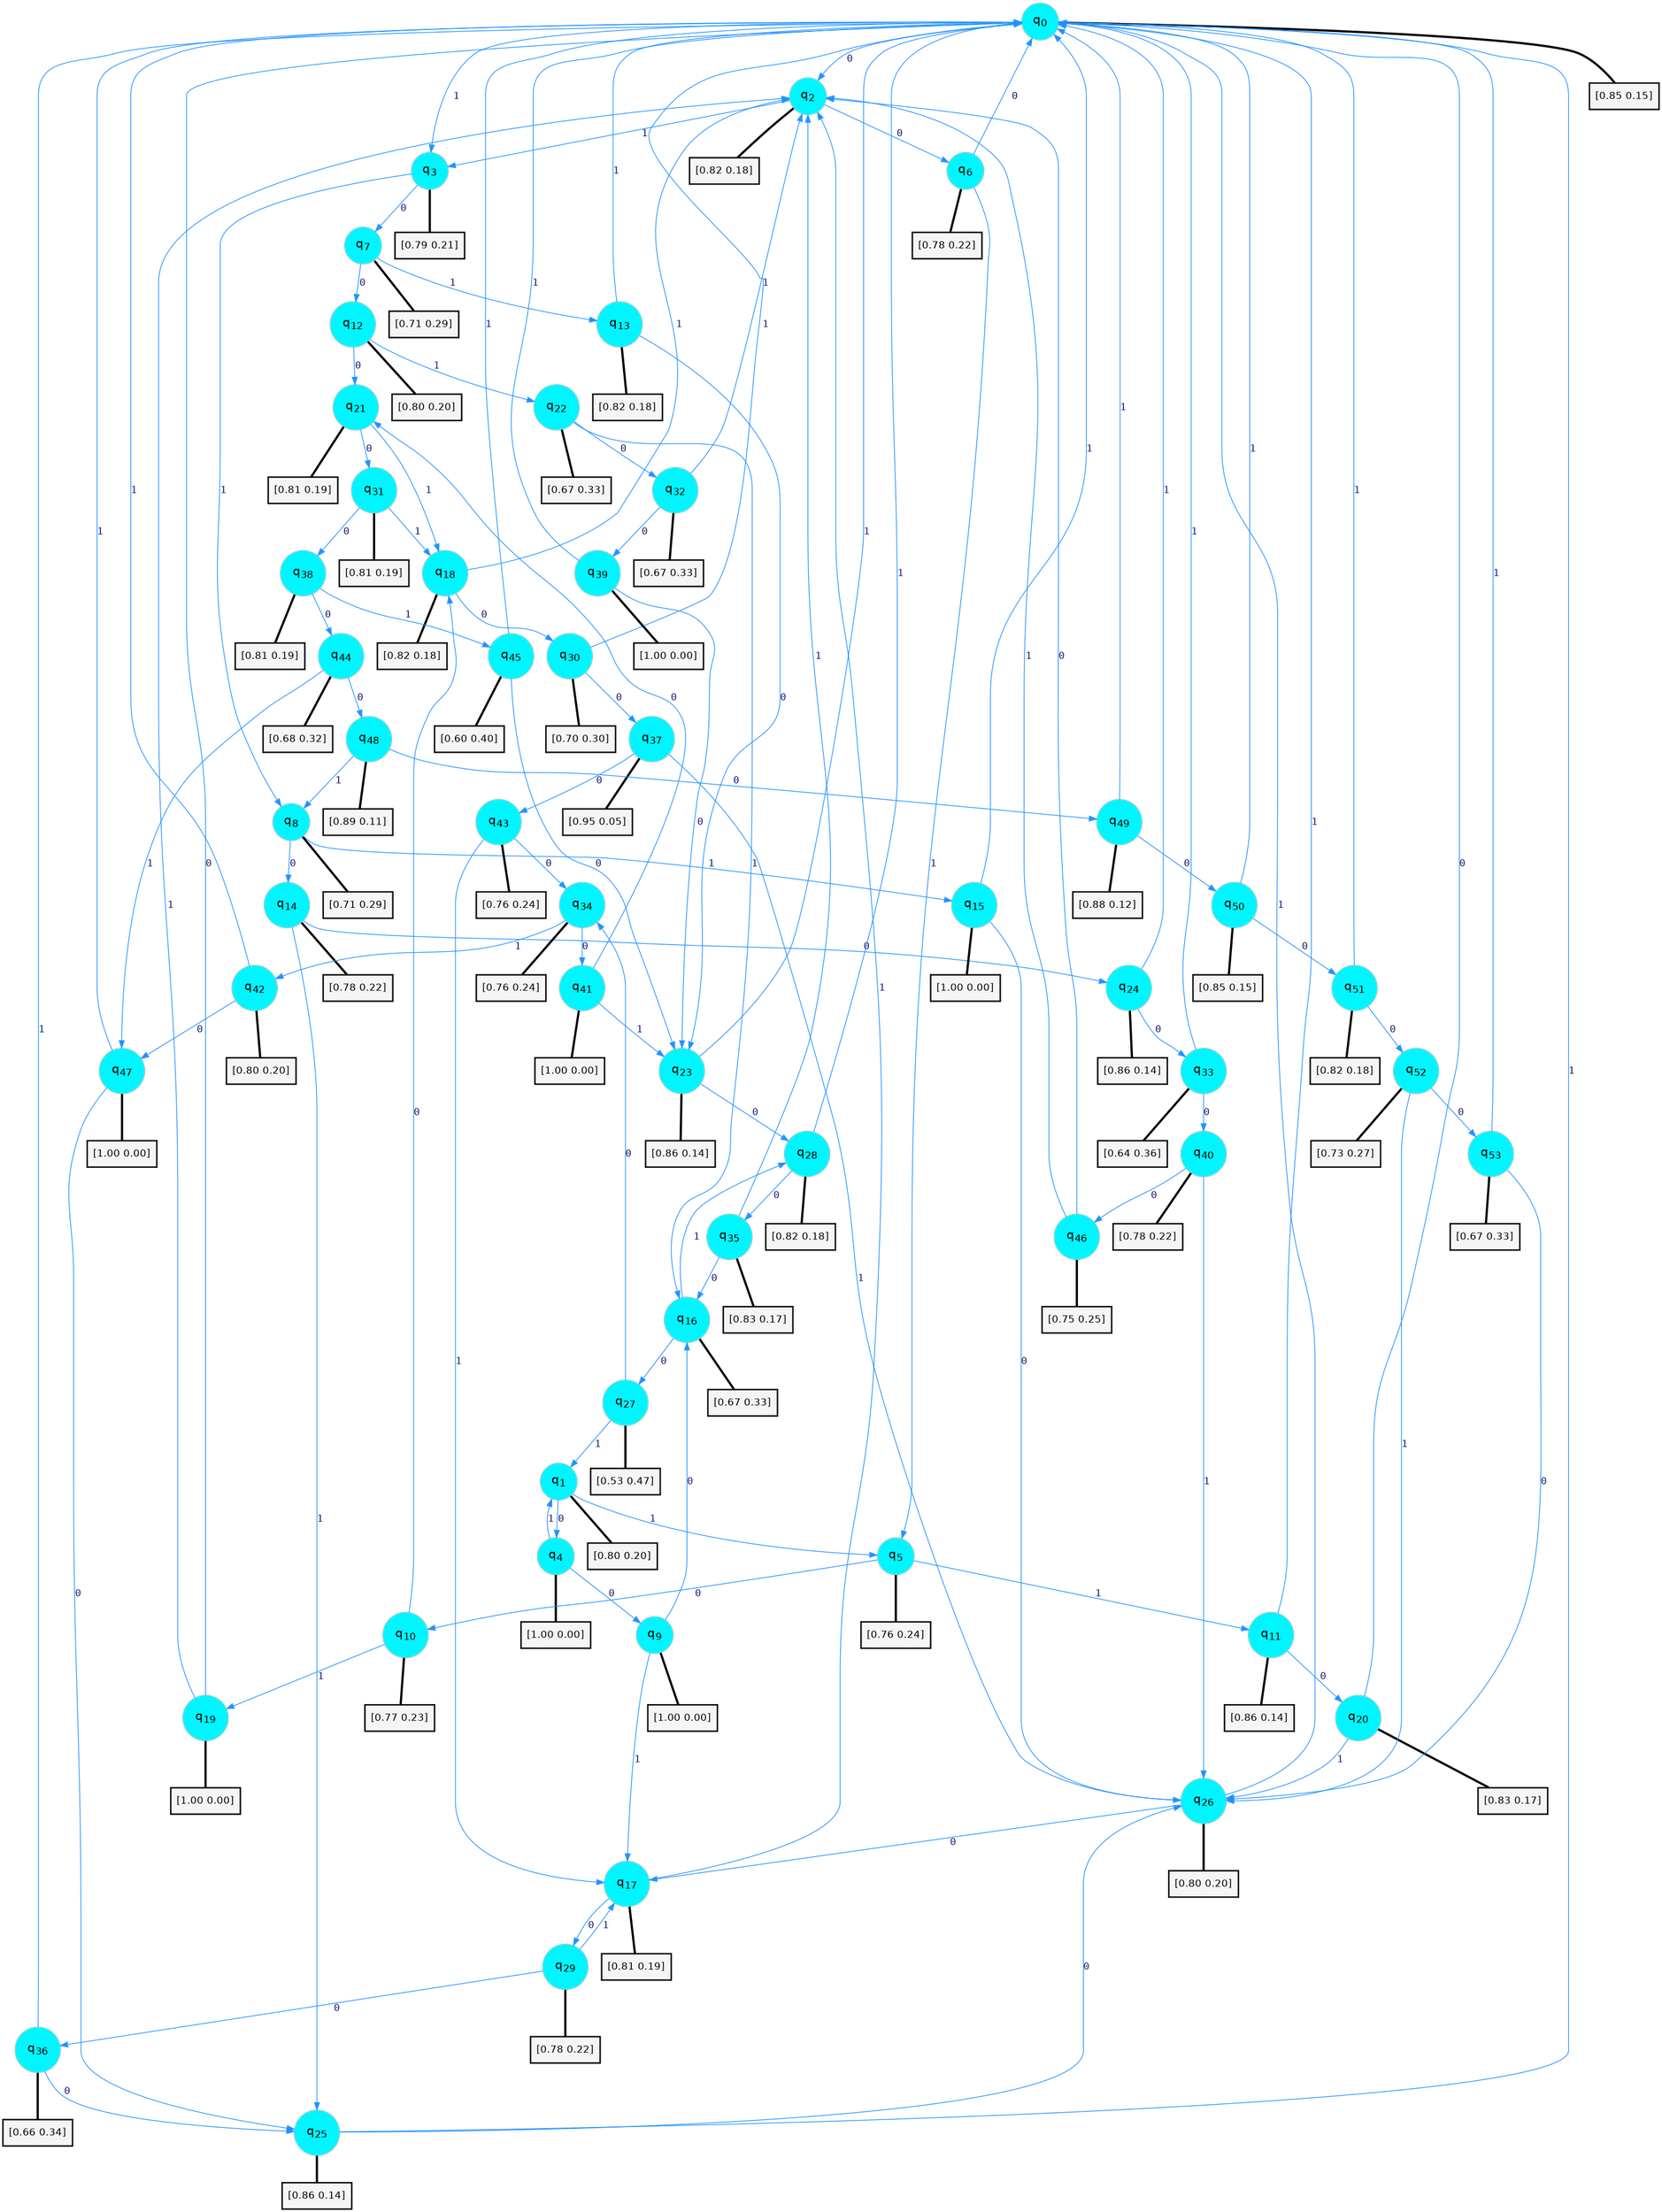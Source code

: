 digraph G {
graph [
bgcolor=transparent, dpi=300, rankdir=TD, size="40,25"];
node [
color=gray, fillcolor=turquoise1, fontcolor=black, fontname=Helvetica, fontsize=16, fontweight=bold, shape=circle, style=filled];
edge [
arrowsize=1, color=dodgerblue1, fontcolor=midnightblue, fontname=courier, fontweight=bold, penwidth=1, style=solid, weight=20];
0[label=<q<SUB>0</SUB>>];
1[label=<q<SUB>1</SUB>>];
2[label=<q<SUB>2</SUB>>];
3[label=<q<SUB>3</SUB>>];
4[label=<q<SUB>4</SUB>>];
5[label=<q<SUB>5</SUB>>];
6[label=<q<SUB>6</SUB>>];
7[label=<q<SUB>7</SUB>>];
8[label=<q<SUB>8</SUB>>];
9[label=<q<SUB>9</SUB>>];
10[label=<q<SUB>10</SUB>>];
11[label=<q<SUB>11</SUB>>];
12[label=<q<SUB>12</SUB>>];
13[label=<q<SUB>13</SUB>>];
14[label=<q<SUB>14</SUB>>];
15[label=<q<SUB>15</SUB>>];
16[label=<q<SUB>16</SUB>>];
17[label=<q<SUB>17</SUB>>];
18[label=<q<SUB>18</SUB>>];
19[label=<q<SUB>19</SUB>>];
20[label=<q<SUB>20</SUB>>];
21[label=<q<SUB>21</SUB>>];
22[label=<q<SUB>22</SUB>>];
23[label=<q<SUB>23</SUB>>];
24[label=<q<SUB>24</SUB>>];
25[label=<q<SUB>25</SUB>>];
26[label=<q<SUB>26</SUB>>];
27[label=<q<SUB>27</SUB>>];
28[label=<q<SUB>28</SUB>>];
29[label=<q<SUB>29</SUB>>];
30[label=<q<SUB>30</SUB>>];
31[label=<q<SUB>31</SUB>>];
32[label=<q<SUB>32</SUB>>];
33[label=<q<SUB>33</SUB>>];
34[label=<q<SUB>34</SUB>>];
35[label=<q<SUB>35</SUB>>];
36[label=<q<SUB>36</SUB>>];
37[label=<q<SUB>37</SUB>>];
38[label=<q<SUB>38</SUB>>];
39[label=<q<SUB>39</SUB>>];
40[label=<q<SUB>40</SUB>>];
41[label=<q<SUB>41</SUB>>];
42[label=<q<SUB>42</SUB>>];
43[label=<q<SUB>43</SUB>>];
44[label=<q<SUB>44</SUB>>];
45[label=<q<SUB>45</SUB>>];
46[label=<q<SUB>46</SUB>>];
47[label=<q<SUB>47</SUB>>];
48[label=<q<SUB>48</SUB>>];
49[label=<q<SUB>49</SUB>>];
50[label=<q<SUB>50</SUB>>];
51[label=<q<SUB>51</SUB>>];
52[label=<q<SUB>52</SUB>>];
53[label=<q<SUB>53</SUB>>];
54[label="[0.85 0.15]", shape=box,fontcolor=black, fontname=Helvetica, fontsize=14, penwidth=2, fillcolor=whitesmoke,color=black];
55[label="[0.80 0.20]", shape=box,fontcolor=black, fontname=Helvetica, fontsize=14, penwidth=2, fillcolor=whitesmoke,color=black];
56[label="[0.82 0.18]", shape=box,fontcolor=black, fontname=Helvetica, fontsize=14, penwidth=2, fillcolor=whitesmoke,color=black];
57[label="[0.79 0.21]", shape=box,fontcolor=black, fontname=Helvetica, fontsize=14, penwidth=2, fillcolor=whitesmoke,color=black];
58[label="[1.00 0.00]", shape=box,fontcolor=black, fontname=Helvetica, fontsize=14, penwidth=2, fillcolor=whitesmoke,color=black];
59[label="[0.76 0.24]", shape=box,fontcolor=black, fontname=Helvetica, fontsize=14, penwidth=2, fillcolor=whitesmoke,color=black];
60[label="[0.78 0.22]", shape=box,fontcolor=black, fontname=Helvetica, fontsize=14, penwidth=2, fillcolor=whitesmoke,color=black];
61[label="[0.71 0.29]", shape=box,fontcolor=black, fontname=Helvetica, fontsize=14, penwidth=2, fillcolor=whitesmoke,color=black];
62[label="[0.71 0.29]", shape=box,fontcolor=black, fontname=Helvetica, fontsize=14, penwidth=2, fillcolor=whitesmoke,color=black];
63[label="[1.00 0.00]", shape=box,fontcolor=black, fontname=Helvetica, fontsize=14, penwidth=2, fillcolor=whitesmoke,color=black];
64[label="[0.77 0.23]", shape=box,fontcolor=black, fontname=Helvetica, fontsize=14, penwidth=2, fillcolor=whitesmoke,color=black];
65[label="[0.86 0.14]", shape=box,fontcolor=black, fontname=Helvetica, fontsize=14, penwidth=2, fillcolor=whitesmoke,color=black];
66[label="[0.80 0.20]", shape=box,fontcolor=black, fontname=Helvetica, fontsize=14, penwidth=2, fillcolor=whitesmoke,color=black];
67[label="[0.82 0.18]", shape=box,fontcolor=black, fontname=Helvetica, fontsize=14, penwidth=2, fillcolor=whitesmoke,color=black];
68[label="[0.78 0.22]", shape=box,fontcolor=black, fontname=Helvetica, fontsize=14, penwidth=2, fillcolor=whitesmoke,color=black];
69[label="[1.00 0.00]", shape=box,fontcolor=black, fontname=Helvetica, fontsize=14, penwidth=2, fillcolor=whitesmoke,color=black];
70[label="[0.67 0.33]", shape=box,fontcolor=black, fontname=Helvetica, fontsize=14, penwidth=2, fillcolor=whitesmoke,color=black];
71[label="[0.81 0.19]", shape=box,fontcolor=black, fontname=Helvetica, fontsize=14, penwidth=2, fillcolor=whitesmoke,color=black];
72[label="[0.82 0.18]", shape=box,fontcolor=black, fontname=Helvetica, fontsize=14, penwidth=2, fillcolor=whitesmoke,color=black];
73[label="[1.00 0.00]", shape=box,fontcolor=black, fontname=Helvetica, fontsize=14, penwidth=2, fillcolor=whitesmoke,color=black];
74[label="[0.83 0.17]", shape=box,fontcolor=black, fontname=Helvetica, fontsize=14, penwidth=2, fillcolor=whitesmoke,color=black];
75[label="[0.81 0.19]", shape=box,fontcolor=black, fontname=Helvetica, fontsize=14, penwidth=2, fillcolor=whitesmoke,color=black];
76[label="[0.67 0.33]", shape=box,fontcolor=black, fontname=Helvetica, fontsize=14, penwidth=2, fillcolor=whitesmoke,color=black];
77[label="[0.86 0.14]", shape=box,fontcolor=black, fontname=Helvetica, fontsize=14, penwidth=2, fillcolor=whitesmoke,color=black];
78[label="[0.86 0.14]", shape=box,fontcolor=black, fontname=Helvetica, fontsize=14, penwidth=2, fillcolor=whitesmoke,color=black];
79[label="[0.86 0.14]", shape=box,fontcolor=black, fontname=Helvetica, fontsize=14, penwidth=2, fillcolor=whitesmoke,color=black];
80[label="[0.80 0.20]", shape=box,fontcolor=black, fontname=Helvetica, fontsize=14, penwidth=2, fillcolor=whitesmoke,color=black];
81[label="[0.53 0.47]", shape=box,fontcolor=black, fontname=Helvetica, fontsize=14, penwidth=2, fillcolor=whitesmoke,color=black];
82[label="[0.82 0.18]", shape=box,fontcolor=black, fontname=Helvetica, fontsize=14, penwidth=2, fillcolor=whitesmoke,color=black];
83[label="[0.78 0.22]", shape=box,fontcolor=black, fontname=Helvetica, fontsize=14, penwidth=2, fillcolor=whitesmoke,color=black];
84[label="[0.70 0.30]", shape=box,fontcolor=black, fontname=Helvetica, fontsize=14, penwidth=2, fillcolor=whitesmoke,color=black];
85[label="[0.81 0.19]", shape=box,fontcolor=black, fontname=Helvetica, fontsize=14, penwidth=2, fillcolor=whitesmoke,color=black];
86[label="[0.67 0.33]", shape=box,fontcolor=black, fontname=Helvetica, fontsize=14, penwidth=2, fillcolor=whitesmoke,color=black];
87[label="[0.64 0.36]", shape=box,fontcolor=black, fontname=Helvetica, fontsize=14, penwidth=2, fillcolor=whitesmoke,color=black];
88[label="[0.76 0.24]", shape=box,fontcolor=black, fontname=Helvetica, fontsize=14, penwidth=2, fillcolor=whitesmoke,color=black];
89[label="[0.83 0.17]", shape=box,fontcolor=black, fontname=Helvetica, fontsize=14, penwidth=2, fillcolor=whitesmoke,color=black];
90[label="[0.66 0.34]", shape=box,fontcolor=black, fontname=Helvetica, fontsize=14, penwidth=2, fillcolor=whitesmoke,color=black];
91[label="[0.95 0.05]", shape=box,fontcolor=black, fontname=Helvetica, fontsize=14, penwidth=2, fillcolor=whitesmoke,color=black];
92[label="[0.81 0.19]", shape=box,fontcolor=black, fontname=Helvetica, fontsize=14, penwidth=2, fillcolor=whitesmoke,color=black];
93[label="[1.00 0.00]", shape=box,fontcolor=black, fontname=Helvetica, fontsize=14, penwidth=2, fillcolor=whitesmoke,color=black];
94[label="[0.78 0.22]", shape=box,fontcolor=black, fontname=Helvetica, fontsize=14, penwidth=2, fillcolor=whitesmoke,color=black];
95[label="[1.00 0.00]", shape=box,fontcolor=black, fontname=Helvetica, fontsize=14, penwidth=2, fillcolor=whitesmoke,color=black];
96[label="[0.80 0.20]", shape=box,fontcolor=black, fontname=Helvetica, fontsize=14, penwidth=2, fillcolor=whitesmoke,color=black];
97[label="[0.76 0.24]", shape=box,fontcolor=black, fontname=Helvetica, fontsize=14, penwidth=2, fillcolor=whitesmoke,color=black];
98[label="[0.68 0.32]", shape=box,fontcolor=black, fontname=Helvetica, fontsize=14, penwidth=2, fillcolor=whitesmoke,color=black];
99[label="[0.60 0.40]", shape=box,fontcolor=black, fontname=Helvetica, fontsize=14, penwidth=2, fillcolor=whitesmoke,color=black];
100[label="[0.75 0.25]", shape=box,fontcolor=black, fontname=Helvetica, fontsize=14, penwidth=2, fillcolor=whitesmoke,color=black];
101[label="[1.00 0.00]", shape=box,fontcolor=black, fontname=Helvetica, fontsize=14, penwidth=2, fillcolor=whitesmoke,color=black];
102[label="[0.89 0.11]", shape=box,fontcolor=black, fontname=Helvetica, fontsize=14, penwidth=2, fillcolor=whitesmoke,color=black];
103[label="[0.88 0.12]", shape=box,fontcolor=black, fontname=Helvetica, fontsize=14, penwidth=2, fillcolor=whitesmoke,color=black];
104[label="[0.85 0.15]", shape=box,fontcolor=black, fontname=Helvetica, fontsize=14, penwidth=2, fillcolor=whitesmoke,color=black];
105[label="[0.82 0.18]", shape=box,fontcolor=black, fontname=Helvetica, fontsize=14, penwidth=2, fillcolor=whitesmoke,color=black];
106[label="[0.73 0.27]", shape=box,fontcolor=black, fontname=Helvetica, fontsize=14, penwidth=2, fillcolor=whitesmoke,color=black];
107[label="[0.67 0.33]", shape=box,fontcolor=black, fontname=Helvetica, fontsize=14, penwidth=2, fillcolor=whitesmoke,color=black];
0->2 [label=0];
0->3 [label=1];
0->54 [arrowhead=none, penwidth=3,color=black];
1->4 [label=0];
1->5 [label=1];
1->55 [arrowhead=none, penwidth=3,color=black];
2->6 [label=0];
2->3 [label=1];
2->56 [arrowhead=none, penwidth=3,color=black];
3->7 [label=0];
3->8 [label=1];
3->57 [arrowhead=none, penwidth=3,color=black];
4->9 [label=0];
4->1 [label=1];
4->58 [arrowhead=none, penwidth=3,color=black];
5->10 [label=0];
5->11 [label=1];
5->59 [arrowhead=none, penwidth=3,color=black];
6->0 [label=0];
6->5 [label=1];
6->60 [arrowhead=none, penwidth=3,color=black];
7->12 [label=0];
7->13 [label=1];
7->61 [arrowhead=none, penwidth=3,color=black];
8->14 [label=0];
8->15 [label=1];
8->62 [arrowhead=none, penwidth=3,color=black];
9->16 [label=0];
9->17 [label=1];
9->63 [arrowhead=none, penwidth=3,color=black];
10->18 [label=0];
10->19 [label=1];
10->64 [arrowhead=none, penwidth=3,color=black];
11->20 [label=0];
11->0 [label=1];
11->65 [arrowhead=none, penwidth=3,color=black];
12->21 [label=0];
12->22 [label=1];
12->66 [arrowhead=none, penwidth=3,color=black];
13->23 [label=0];
13->0 [label=1];
13->67 [arrowhead=none, penwidth=3,color=black];
14->24 [label=0];
14->25 [label=1];
14->68 [arrowhead=none, penwidth=3,color=black];
15->26 [label=0];
15->0 [label=1];
15->69 [arrowhead=none, penwidth=3,color=black];
16->27 [label=0];
16->28 [label=1];
16->70 [arrowhead=none, penwidth=3,color=black];
17->29 [label=0];
17->2 [label=1];
17->71 [arrowhead=none, penwidth=3,color=black];
18->30 [label=0];
18->2 [label=1];
18->72 [arrowhead=none, penwidth=3,color=black];
19->0 [label=0];
19->2 [label=1];
19->73 [arrowhead=none, penwidth=3,color=black];
20->0 [label=0];
20->26 [label=1];
20->74 [arrowhead=none, penwidth=3,color=black];
21->31 [label=0];
21->18 [label=1];
21->75 [arrowhead=none, penwidth=3,color=black];
22->32 [label=0];
22->16 [label=1];
22->76 [arrowhead=none, penwidth=3,color=black];
23->28 [label=0];
23->0 [label=1];
23->77 [arrowhead=none, penwidth=3,color=black];
24->33 [label=0];
24->0 [label=1];
24->78 [arrowhead=none, penwidth=3,color=black];
25->26 [label=0];
25->0 [label=1];
25->79 [arrowhead=none, penwidth=3,color=black];
26->17 [label=0];
26->0 [label=1];
26->80 [arrowhead=none, penwidth=3,color=black];
27->34 [label=0];
27->1 [label=1];
27->81 [arrowhead=none, penwidth=3,color=black];
28->35 [label=0];
28->0 [label=1];
28->82 [arrowhead=none, penwidth=3,color=black];
29->36 [label=0];
29->17 [label=1];
29->83 [arrowhead=none, penwidth=3,color=black];
30->37 [label=0];
30->0 [label=1];
30->84 [arrowhead=none, penwidth=3,color=black];
31->38 [label=0];
31->18 [label=1];
31->85 [arrowhead=none, penwidth=3,color=black];
32->39 [label=0];
32->2 [label=1];
32->86 [arrowhead=none, penwidth=3,color=black];
33->40 [label=0];
33->0 [label=1];
33->87 [arrowhead=none, penwidth=3,color=black];
34->41 [label=0];
34->42 [label=1];
34->88 [arrowhead=none, penwidth=3,color=black];
35->16 [label=0];
35->2 [label=1];
35->89 [arrowhead=none, penwidth=3,color=black];
36->25 [label=0];
36->0 [label=1];
36->90 [arrowhead=none, penwidth=3,color=black];
37->43 [label=0];
37->26 [label=1];
37->91 [arrowhead=none, penwidth=3,color=black];
38->44 [label=0];
38->45 [label=1];
38->92 [arrowhead=none, penwidth=3,color=black];
39->23 [label=0];
39->0 [label=1];
39->93 [arrowhead=none, penwidth=3,color=black];
40->46 [label=0];
40->26 [label=1];
40->94 [arrowhead=none, penwidth=3,color=black];
41->21 [label=0];
41->23 [label=1];
41->95 [arrowhead=none, penwidth=3,color=black];
42->47 [label=0];
42->0 [label=1];
42->96 [arrowhead=none, penwidth=3,color=black];
43->34 [label=0];
43->17 [label=1];
43->97 [arrowhead=none, penwidth=3,color=black];
44->48 [label=0];
44->47 [label=1];
44->98 [arrowhead=none, penwidth=3,color=black];
45->23 [label=0];
45->0 [label=1];
45->99 [arrowhead=none, penwidth=3,color=black];
46->2 [label=0];
46->2 [label=1];
46->100 [arrowhead=none, penwidth=3,color=black];
47->25 [label=0];
47->0 [label=1];
47->101 [arrowhead=none, penwidth=3,color=black];
48->49 [label=0];
48->8 [label=1];
48->102 [arrowhead=none, penwidth=3,color=black];
49->50 [label=0];
49->0 [label=1];
49->103 [arrowhead=none, penwidth=3,color=black];
50->51 [label=0];
50->0 [label=1];
50->104 [arrowhead=none, penwidth=3,color=black];
51->52 [label=0];
51->0 [label=1];
51->105 [arrowhead=none, penwidth=3,color=black];
52->53 [label=0];
52->26 [label=1];
52->106 [arrowhead=none, penwidth=3,color=black];
53->26 [label=0];
53->0 [label=1];
53->107 [arrowhead=none, penwidth=3,color=black];
}
